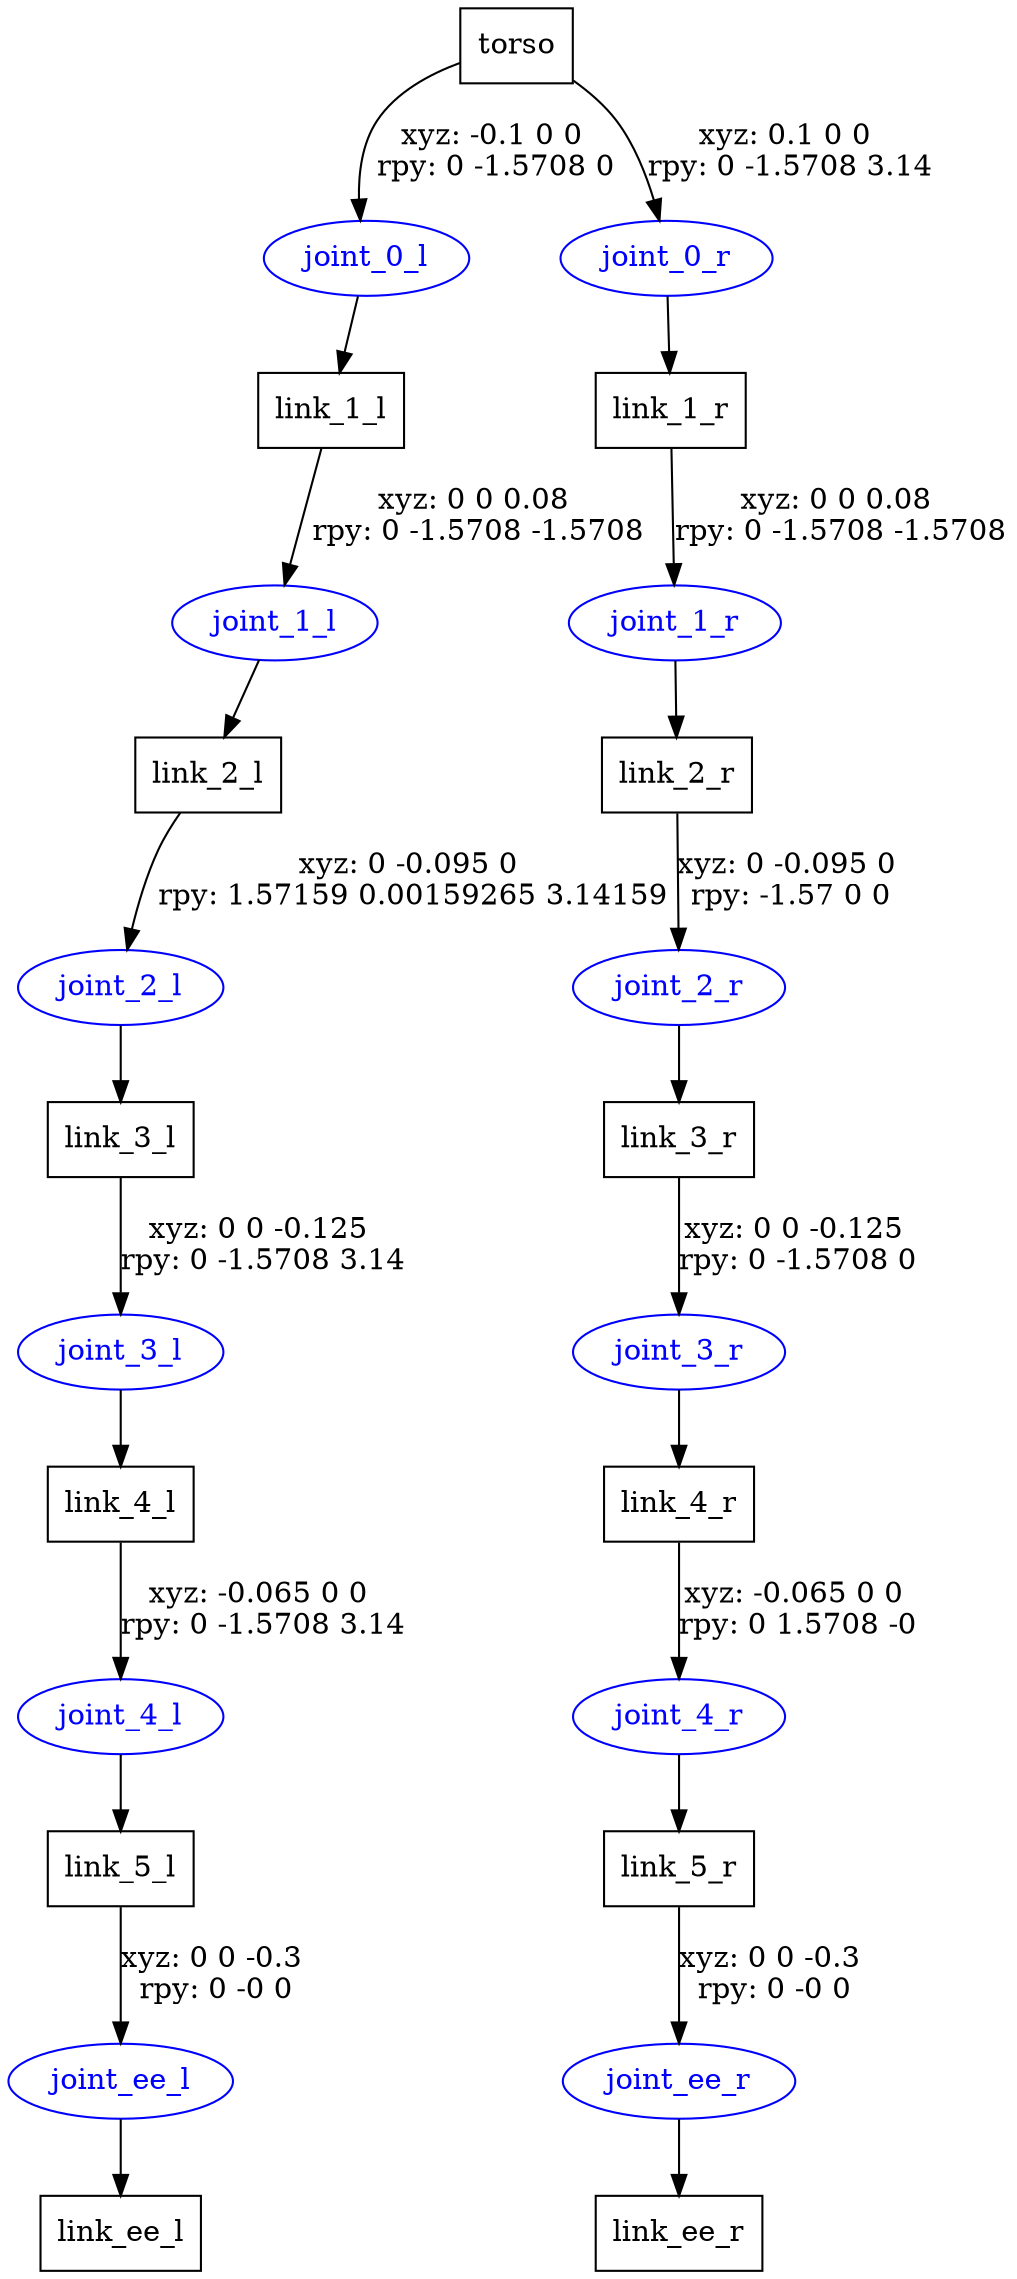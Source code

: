 digraph G {
node [shape=box];
"torso" [label="torso"];
"link_1_l" [label="link_1_l"];
"link_2_l" [label="link_2_l"];
"link_3_l" [label="link_3_l"];
"link_4_l" [label="link_4_l"];
"link_5_l" [label="link_5_l"];
"link_ee_l" [label="link_ee_l"];
"link_1_r" [label="link_1_r"];
"link_2_r" [label="link_2_r"];
"link_3_r" [label="link_3_r"];
"link_4_r" [label="link_4_r"];
"link_5_r" [label="link_5_r"];
"link_ee_r" [label="link_ee_r"];
node [shape=ellipse, color=blue, fontcolor=blue];
"torso" -> "joint_0_l" [label="xyz: -0.1 0 0 \nrpy: 0 -1.5708 0"]
"joint_0_l" -> "link_1_l"
"link_1_l" -> "joint_1_l" [label="xyz: 0 0 0.08 \nrpy: 0 -1.5708 -1.5708"]
"joint_1_l" -> "link_2_l"
"link_2_l" -> "joint_2_l" [label="xyz: 0 -0.095 0 \nrpy: 1.57159 0.00159265 3.14159"]
"joint_2_l" -> "link_3_l"
"link_3_l" -> "joint_3_l" [label="xyz: 0 0 -0.125 \nrpy: 0 -1.5708 3.14"]
"joint_3_l" -> "link_4_l"
"link_4_l" -> "joint_4_l" [label="xyz: -0.065 0 0 \nrpy: 0 -1.5708 3.14"]
"joint_4_l" -> "link_5_l"
"link_5_l" -> "joint_ee_l" [label="xyz: 0 0 -0.3 \nrpy: 0 -0 0"]
"joint_ee_l" -> "link_ee_l"
"torso" -> "joint_0_r" [label="xyz: 0.1 0 0 \nrpy: 0 -1.5708 3.14"]
"joint_0_r" -> "link_1_r"
"link_1_r" -> "joint_1_r" [label="xyz: 0 0 0.08 \nrpy: 0 -1.5708 -1.5708"]
"joint_1_r" -> "link_2_r"
"link_2_r" -> "joint_2_r" [label="xyz: 0 -0.095 0 \nrpy: -1.57 0 0"]
"joint_2_r" -> "link_3_r"
"link_3_r" -> "joint_3_r" [label="xyz: 0 0 -0.125 \nrpy: 0 -1.5708 0"]
"joint_3_r" -> "link_4_r"
"link_4_r" -> "joint_4_r" [label="xyz: -0.065 0 0 \nrpy: 0 1.5708 -0"]
"joint_4_r" -> "link_5_r"
"link_5_r" -> "joint_ee_r" [label="xyz: 0 0 -0.3 \nrpy: 0 -0 0"]
"joint_ee_r" -> "link_ee_r"
}
